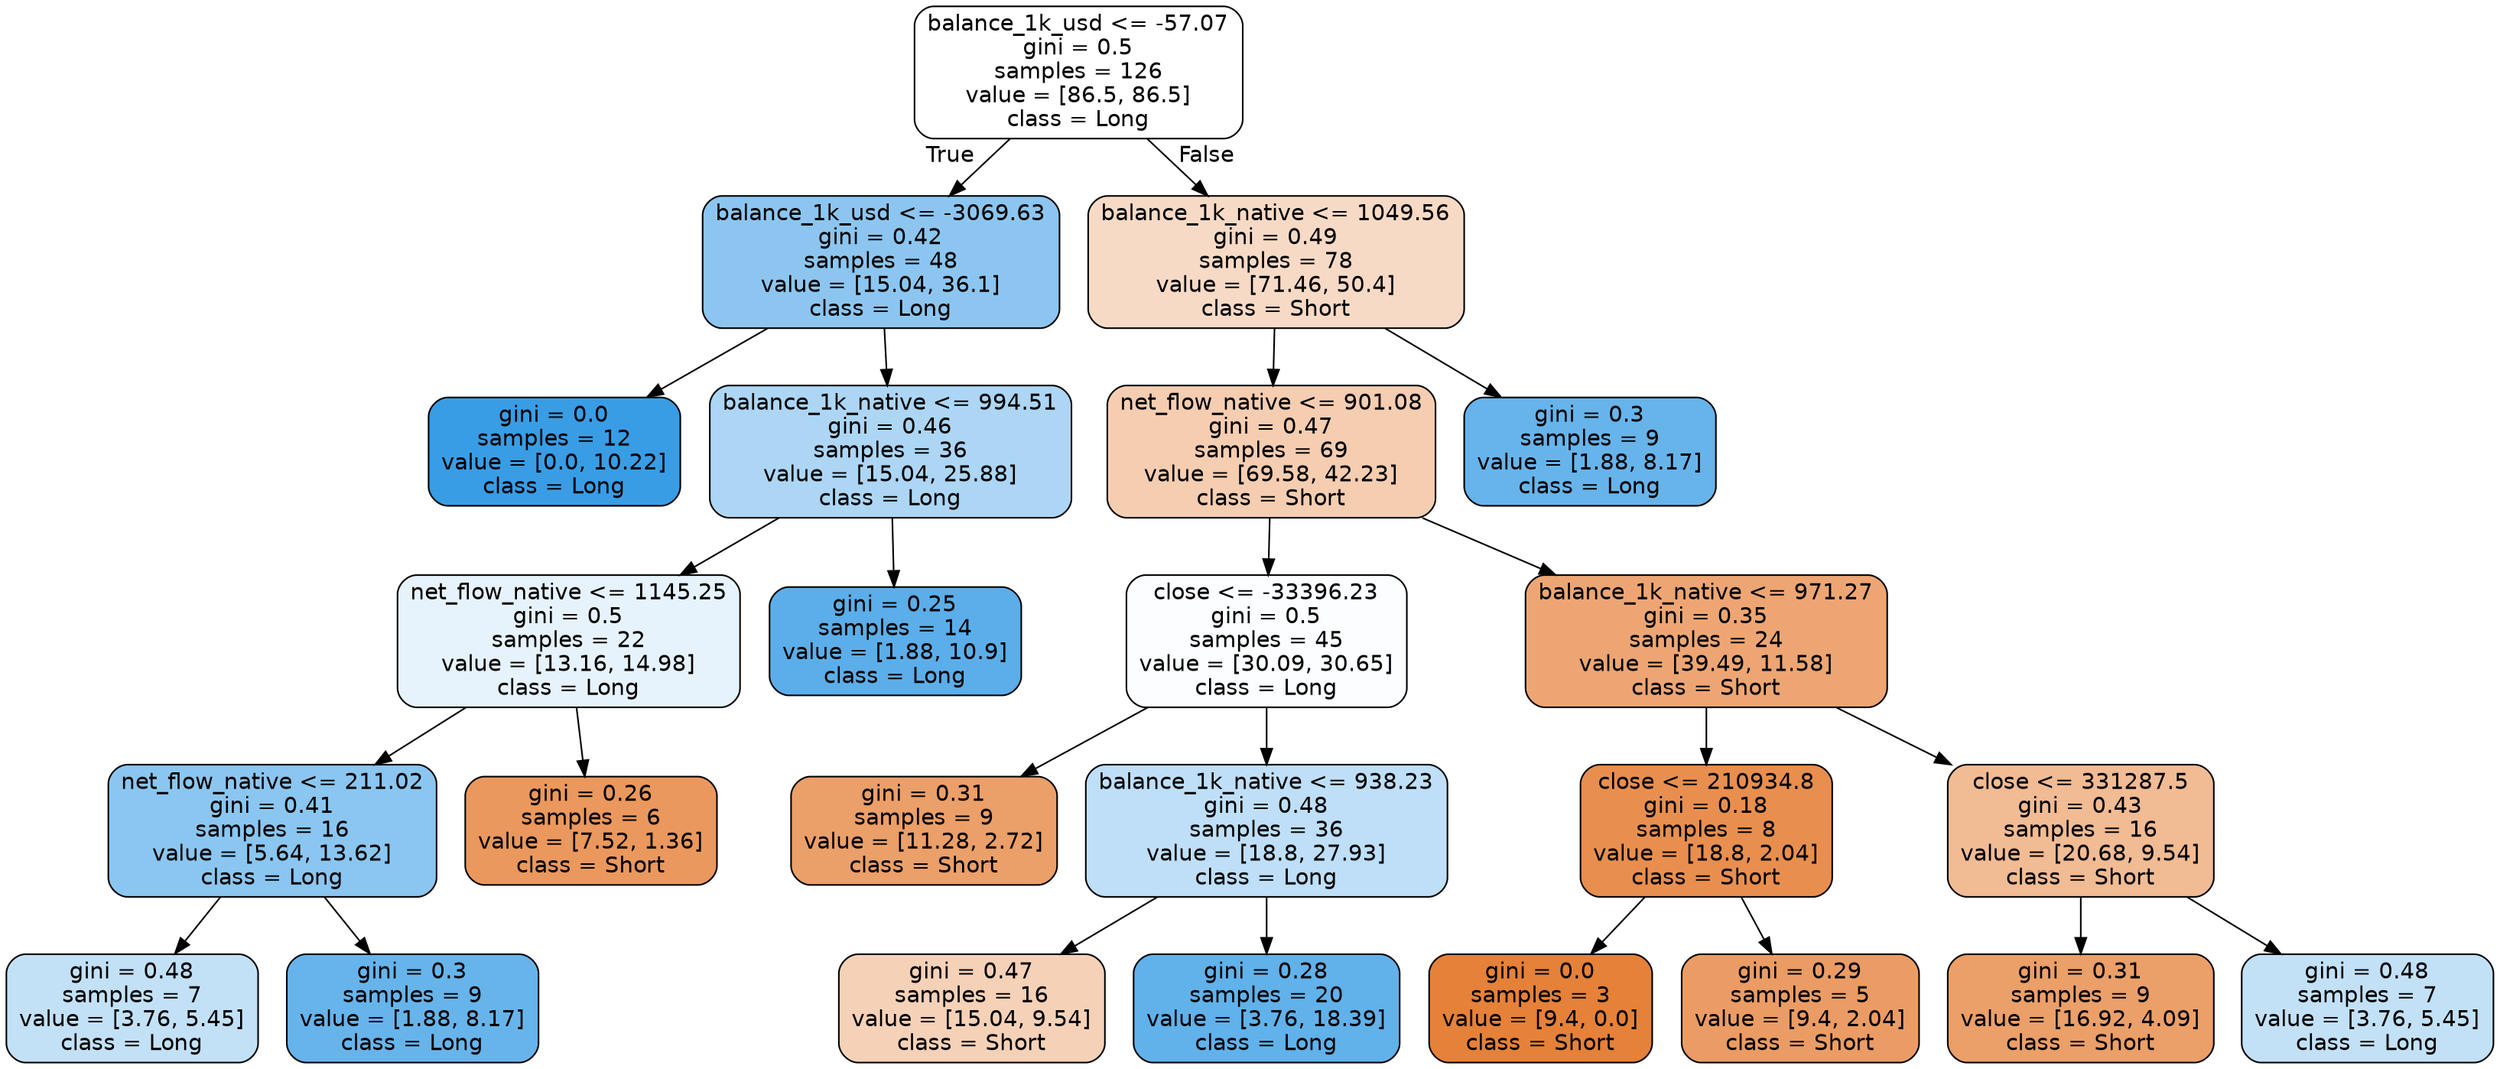 digraph Tree {
node [shape=box, style="filled, rounded", color="black", fontname="helvetica"] ;
edge [fontname="helvetica"] ;
0 [label="balance_1k_usd <= -57.07\ngini = 0.5\nsamples = 126\nvalue = [86.5, 86.5]\nclass = Long", fillcolor="#ffffff"] ;
1 [label="balance_1k_usd <= -3069.63\ngini = 0.42\nsamples = 48\nvalue = [15.04, 36.1]\nclass = Long", fillcolor="#8cc6f0"] ;
0 -> 1 [labeldistance=2.5, labelangle=45, headlabel="True"] ;
2 [label="gini = 0.0\nsamples = 12\nvalue = [0.0, 10.22]\nclass = Long", fillcolor="#399de5"] ;
1 -> 2 ;
3 [label="balance_1k_native <= 994.51\ngini = 0.46\nsamples = 36\nvalue = [15.04, 25.88]\nclass = Long", fillcolor="#acd6f4"] ;
1 -> 3 ;
4 [label="net_flow_native <= 1145.25\ngini = 0.5\nsamples = 22\nvalue = [13.16, 14.98]\nclass = Long", fillcolor="#e7f3fc"] ;
3 -> 4 ;
5 [label="net_flow_native <= 211.02\ngini = 0.41\nsamples = 16\nvalue = [5.64, 13.62]\nclass = Long", fillcolor="#8bc6f0"] ;
4 -> 5 ;
6 [label="gini = 0.48\nsamples = 7\nvalue = [3.76, 5.45]\nclass = Long", fillcolor="#c2e1f7"] ;
5 -> 6 ;
7 [label="gini = 0.3\nsamples = 9\nvalue = [1.88, 8.17]\nclass = Long", fillcolor="#67b4eb"] ;
5 -> 7 ;
8 [label="gini = 0.26\nsamples = 6\nvalue = [7.52, 1.36]\nclass = Short", fillcolor="#ea985d"] ;
4 -> 8 ;
9 [label="gini = 0.25\nsamples = 14\nvalue = [1.88, 10.9]\nclass = Long", fillcolor="#5baee9"] ;
3 -> 9 ;
10 [label="balance_1k_native <= 1049.56\ngini = 0.49\nsamples = 78\nvalue = [71.46, 50.4]\nclass = Short", fillcolor="#f7dac5"] ;
0 -> 10 [labeldistance=2.5, labelangle=-45, headlabel="False"] ;
11 [label="net_flow_native <= 901.08\ngini = 0.47\nsamples = 69\nvalue = [69.58, 42.23]\nclass = Short", fillcolor="#f5cdb1"] ;
10 -> 11 ;
12 [label="close <= -33396.23\ngini = 0.5\nsamples = 45\nvalue = [30.09, 30.65]\nclass = Long", fillcolor="#fbfdff"] ;
11 -> 12 ;
13 [label="gini = 0.31\nsamples = 9\nvalue = [11.28, 2.72]\nclass = Short", fillcolor="#eb9f69"] ;
12 -> 13 ;
14 [label="balance_1k_native <= 938.23\ngini = 0.48\nsamples = 36\nvalue = [18.8, 27.93]\nclass = Long", fillcolor="#bedff7"] ;
12 -> 14 ;
15 [label="gini = 0.47\nsamples = 16\nvalue = [15.04, 9.54]\nclass = Short", fillcolor="#f5d1b7"] ;
14 -> 15 ;
16 [label="gini = 0.28\nsamples = 20\nvalue = [3.76, 18.39]\nclass = Long", fillcolor="#61b1ea"] ;
14 -> 16 ;
17 [label="balance_1k_native <= 971.27\ngini = 0.35\nsamples = 24\nvalue = [39.49, 11.58]\nclass = Short", fillcolor="#eda673"] ;
11 -> 17 ;
18 [label="close <= 210934.8\ngini = 0.18\nsamples = 8\nvalue = [18.8, 2.04]\nclass = Short", fillcolor="#e88f4f"] ;
17 -> 18 ;
19 [label="gini = 0.0\nsamples = 3\nvalue = [9.4, 0.0]\nclass = Short", fillcolor="#e58139"] ;
18 -> 19 ;
20 [label="gini = 0.29\nsamples = 5\nvalue = [9.4, 2.04]\nclass = Short", fillcolor="#eb9c64"] ;
18 -> 20 ;
21 [label="close <= 331287.5\ngini = 0.43\nsamples = 16\nvalue = [20.68, 9.54]\nclass = Short", fillcolor="#f1bb94"] ;
17 -> 21 ;
22 [label="gini = 0.31\nsamples = 9\nvalue = [16.92, 4.09]\nclass = Short", fillcolor="#eb9f69"] ;
21 -> 22 ;
23 [label="gini = 0.48\nsamples = 7\nvalue = [3.76, 5.45]\nclass = Long", fillcolor="#c2e1f7"] ;
21 -> 23 ;
24 [label="gini = 0.3\nsamples = 9\nvalue = [1.88, 8.17]\nclass = Long", fillcolor="#67b4eb"] ;
10 -> 24 ;
}